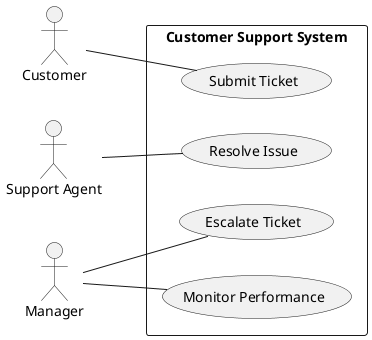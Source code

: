 @startuml CustomerSupportDiagram
left to right direction

actor "Customer" as customer
actor "Support Agent" as supportAgent
actor "Manager" as manager

rectangle "Customer Support System" {
  usecase "Submit Ticket" as submitTicket
  usecase "Resolve Issue" as resolveIssue
  usecase "Escalate Ticket" as escalateTicket
  usecase "Monitor Performance" as monitorPerformance

  customer -- submitTicket
  supportAgent -- resolveIssue
  manager -- escalateTicket
  manager -- monitorPerformance
}
@enduml
